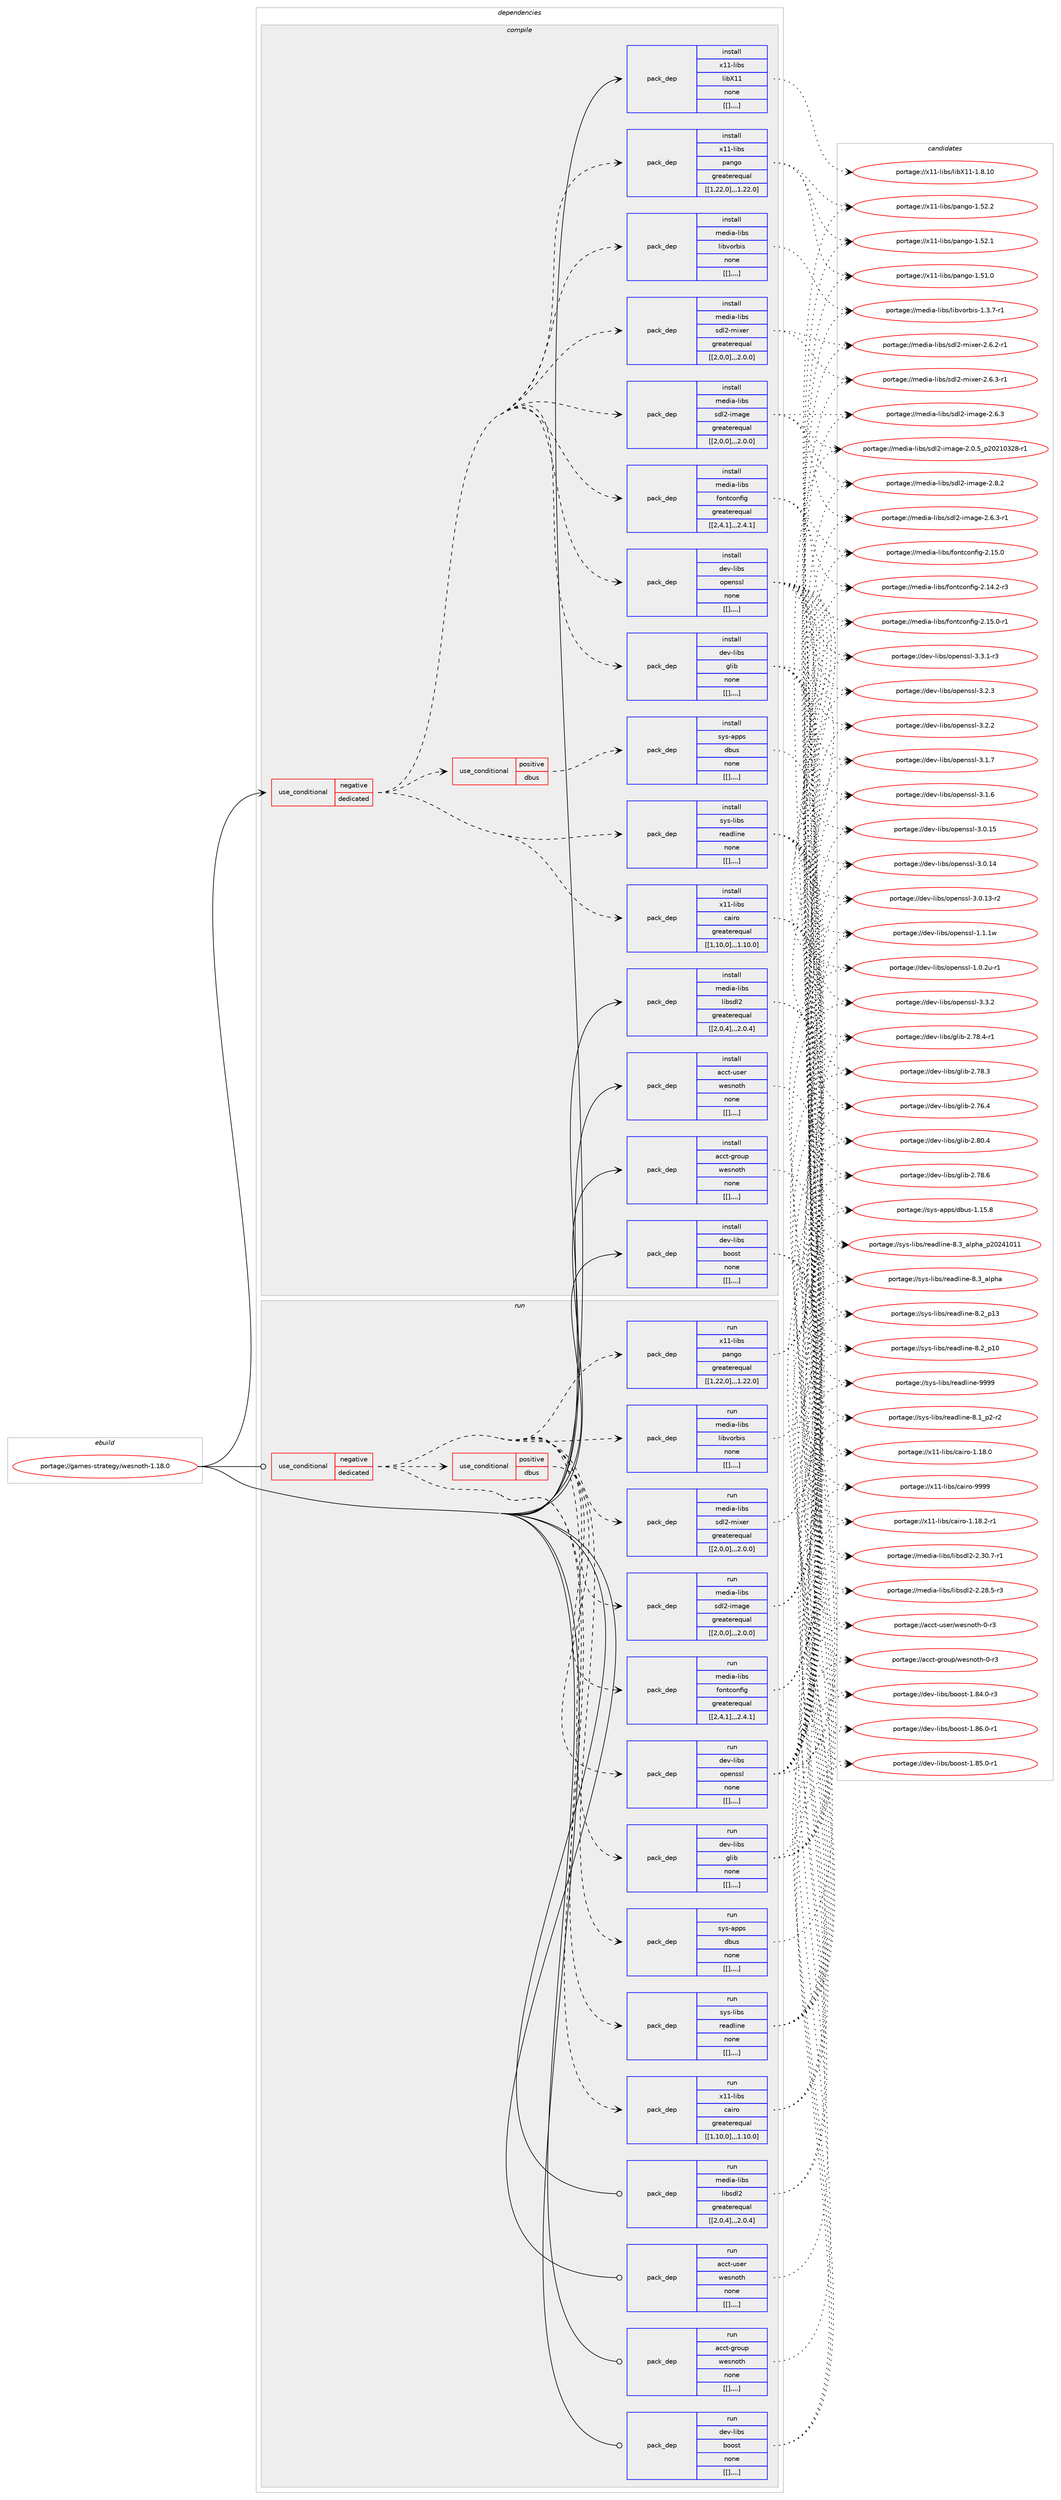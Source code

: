 digraph prolog {

# *************
# Graph options
# *************

newrank=true;
concentrate=true;
compound=true;
graph [rankdir=LR,fontname=Helvetica,fontsize=10,ranksep=1.5];#, ranksep=2.5, nodesep=0.2];
edge  [arrowhead=vee];
node  [fontname=Helvetica,fontsize=10];

# **********
# The ebuild
# **********

subgraph cluster_leftcol {
color=gray;
label=<<i>ebuild</i>>;
id [label="portage://games-strategy/wesnoth-1.18.0", color=red, width=4, href="../games-strategy/wesnoth-1.18.0.svg"];
}

# ****************
# The dependencies
# ****************

subgraph cluster_midcol {
color=gray;
label=<<i>dependencies</i>>;
subgraph cluster_compile {
fillcolor="#eeeeee";
style=filled;
label=<<i>compile</i>>;
subgraph cond69569 {
dependency246809 [label=<<TABLE BORDER="0" CELLBORDER="1" CELLSPACING="0" CELLPADDING="4"><TR><TD ROWSPAN="3" CELLPADDING="10">use_conditional</TD></TR><TR><TD>negative</TD></TR><TR><TD>dedicated</TD></TR></TABLE>>, shape=none, color=red];
subgraph pack175633 {
dependency246813 [label=<<TABLE BORDER="0" CELLBORDER="1" CELLSPACING="0" CELLPADDING="4" WIDTH="220"><TR><TD ROWSPAN="6" CELLPADDING="30">pack_dep</TD></TR><TR><TD WIDTH="110">install</TD></TR><TR><TD>dev-libs</TD></TR><TR><TD>glib</TD></TR><TR><TD>none</TD></TR><TR><TD>[[],,,,]</TD></TR></TABLE>>, shape=none, color=blue];
}
dependency246809:e -> dependency246813:w [weight=20,style="dashed",arrowhead="vee"];
subgraph pack175637 {
dependency246818 [label=<<TABLE BORDER="0" CELLBORDER="1" CELLSPACING="0" CELLPADDING="4" WIDTH="220"><TR><TD ROWSPAN="6" CELLPADDING="30">pack_dep</TD></TR><TR><TD WIDTH="110">install</TD></TR><TR><TD>dev-libs</TD></TR><TR><TD>openssl</TD></TR><TR><TD>none</TD></TR><TR><TD>[[],,,,]</TD></TR></TABLE>>, shape=none, color=blue];
}
dependency246809:e -> dependency246818:w [weight=20,style="dashed",arrowhead="vee"];
subgraph pack175640 {
dependency246823 [label=<<TABLE BORDER="0" CELLBORDER="1" CELLSPACING="0" CELLPADDING="4" WIDTH="220"><TR><TD ROWSPAN="6" CELLPADDING="30">pack_dep</TD></TR><TR><TD WIDTH="110">install</TD></TR><TR><TD>media-libs</TD></TR><TR><TD>fontconfig</TD></TR><TR><TD>greaterequal</TD></TR><TR><TD>[[2,4,1],,,2.4.1]</TD></TR></TABLE>>, shape=none, color=blue];
}
dependency246809:e -> dependency246823:w [weight=20,style="dashed",arrowhead="vee"];
subgraph pack175645 {
dependency246827 [label=<<TABLE BORDER="0" CELLBORDER="1" CELLSPACING="0" CELLPADDING="4" WIDTH="220"><TR><TD ROWSPAN="6" CELLPADDING="30">pack_dep</TD></TR><TR><TD WIDTH="110">install</TD></TR><TR><TD>media-libs</TD></TR><TR><TD>sdl2-image</TD></TR><TR><TD>greaterequal</TD></TR><TR><TD>[[2,0,0],,,2.0.0]</TD></TR></TABLE>>, shape=none, color=blue];
}
dependency246809:e -> dependency246827:w [weight=20,style="dashed",arrowhead="vee"];
subgraph pack175648 {
dependency246892 [label=<<TABLE BORDER="0" CELLBORDER="1" CELLSPACING="0" CELLPADDING="4" WIDTH="220"><TR><TD ROWSPAN="6" CELLPADDING="30">pack_dep</TD></TR><TR><TD WIDTH="110">install</TD></TR><TR><TD>media-libs</TD></TR><TR><TD>sdl2-mixer</TD></TR><TR><TD>greaterequal</TD></TR><TR><TD>[[2,0,0],,,2.0.0]</TD></TR></TABLE>>, shape=none, color=blue];
}
dependency246809:e -> dependency246892:w [weight=20,style="dashed",arrowhead="vee"];
subgraph pack175714 {
dependency246910 [label=<<TABLE BORDER="0" CELLBORDER="1" CELLSPACING="0" CELLPADDING="4" WIDTH="220"><TR><TD ROWSPAN="6" CELLPADDING="30">pack_dep</TD></TR><TR><TD WIDTH="110">install</TD></TR><TR><TD>media-libs</TD></TR><TR><TD>libvorbis</TD></TR><TR><TD>none</TD></TR><TR><TD>[[],,,,]</TD></TR></TABLE>>, shape=none, color=blue];
}
dependency246809:e -> dependency246910:w [weight=20,style="dashed",arrowhead="vee"];
subgraph pack175753 {
dependency246951 [label=<<TABLE BORDER="0" CELLBORDER="1" CELLSPACING="0" CELLPADDING="4" WIDTH="220"><TR><TD ROWSPAN="6" CELLPADDING="30">pack_dep</TD></TR><TR><TD WIDTH="110">install</TD></TR><TR><TD>x11-libs</TD></TR><TR><TD>pango</TD></TR><TR><TD>greaterequal</TD></TR><TR><TD>[[1,22,0],,,1.22.0]</TD></TR></TABLE>>, shape=none, color=blue];
}
dependency246809:e -> dependency246951:w [weight=20,style="dashed",arrowhead="vee"];
subgraph pack175770 {
dependency246988 [label=<<TABLE BORDER="0" CELLBORDER="1" CELLSPACING="0" CELLPADDING="4" WIDTH="220"><TR><TD ROWSPAN="6" CELLPADDING="30">pack_dep</TD></TR><TR><TD WIDTH="110">install</TD></TR><TR><TD>x11-libs</TD></TR><TR><TD>cairo</TD></TR><TR><TD>greaterequal</TD></TR><TR><TD>[[1,10,0],,,1.10.0]</TD></TR></TABLE>>, shape=none, color=blue];
}
dependency246809:e -> dependency246988:w [weight=20,style="dashed",arrowhead="vee"];
subgraph pack175804 {
dependency247014 [label=<<TABLE BORDER="0" CELLBORDER="1" CELLSPACING="0" CELLPADDING="4" WIDTH="220"><TR><TD ROWSPAN="6" CELLPADDING="30">pack_dep</TD></TR><TR><TD WIDTH="110">install</TD></TR><TR><TD>sys-libs</TD></TR><TR><TD>readline</TD></TR><TR><TD>none</TD></TR><TR><TD>[[],,,,]</TD></TR></TABLE>>, shape=none, color=blue];
}
dependency246809:e -> dependency247014:w [weight=20,style="dashed",arrowhead="vee"];
subgraph cond69624 {
dependency247117 [label=<<TABLE BORDER="0" CELLBORDER="1" CELLSPACING="0" CELLPADDING="4"><TR><TD ROWSPAN="3" CELLPADDING="10">use_conditional</TD></TR><TR><TD>positive</TD></TR><TR><TD>dbus</TD></TR></TABLE>>, shape=none, color=red];
subgraph pack175894 {
dependency247144 [label=<<TABLE BORDER="0" CELLBORDER="1" CELLSPACING="0" CELLPADDING="4" WIDTH="220"><TR><TD ROWSPAN="6" CELLPADDING="30">pack_dep</TD></TR><TR><TD WIDTH="110">install</TD></TR><TR><TD>sys-apps</TD></TR><TR><TD>dbus</TD></TR><TR><TD>none</TD></TR><TR><TD>[[],,,,]</TD></TR></TABLE>>, shape=none, color=blue];
}
dependency247117:e -> dependency247144:w [weight=20,style="dashed",arrowhead="vee"];
}
dependency246809:e -> dependency247117:w [weight=20,style="dashed",arrowhead="vee"];
}
id:e -> dependency246809:w [weight=20,style="solid",arrowhead="vee"];
subgraph pack175953 {
dependency247211 [label=<<TABLE BORDER="0" CELLBORDER="1" CELLSPACING="0" CELLPADDING="4" WIDTH="220"><TR><TD ROWSPAN="6" CELLPADDING="30">pack_dep</TD></TR><TR><TD WIDTH="110">install</TD></TR><TR><TD>acct-group</TD></TR><TR><TD>wesnoth</TD></TR><TR><TD>none</TD></TR><TR><TD>[[],,,,]</TD></TR></TABLE>>, shape=none, color=blue];
}
id:e -> dependency247211:w [weight=20,style="solid",arrowhead="vee"];
subgraph pack175975 {
dependency247337 [label=<<TABLE BORDER="0" CELLBORDER="1" CELLSPACING="0" CELLPADDING="4" WIDTH="220"><TR><TD ROWSPAN="6" CELLPADDING="30">pack_dep</TD></TR><TR><TD WIDTH="110">install</TD></TR><TR><TD>acct-user</TD></TR><TR><TD>wesnoth</TD></TR><TR><TD>none</TD></TR><TR><TD>[[],,,,]</TD></TR></TABLE>>, shape=none, color=blue];
}
id:e -> dependency247337:w [weight=20,style="solid",arrowhead="vee"];
subgraph pack176115 {
dependency247400 [label=<<TABLE BORDER="0" CELLBORDER="1" CELLSPACING="0" CELLPADDING="4" WIDTH="220"><TR><TD ROWSPAN="6" CELLPADDING="30">pack_dep</TD></TR><TR><TD WIDTH="110">install</TD></TR><TR><TD>dev-libs</TD></TR><TR><TD>boost</TD></TR><TR><TD>none</TD></TR><TR><TD>[[],,,,]</TD></TR></TABLE>>, shape=none, color=blue];
}
id:e -> dependency247400:w [weight=20,style="solid",arrowhead="vee"];
subgraph pack176141 {
dependency247409 [label=<<TABLE BORDER="0" CELLBORDER="1" CELLSPACING="0" CELLPADDING="4" WIDTH="220"><TR><TD ROWSPAN="6" CELLPADDING="30">pack_dep</TD></TR><TR><TD WIDTH="110">install</TD></TR><TR><TD>media-libs</TD></TR><TR><TD>libsdl2</TD></TR><TR><TD>greaterequal</TD></TR><TR><TD>[[2,0,4],,,2.0.4]</TD></TR></TABLE>>, shape=none, color=blue];
}
id:e -> dependency247409:w [weight=20,style="solid",arrowhead="vee"];
subgraph pack176166 {
dependency247459 [label=<<TABLE BORDER="0" CELLBORDER="1" CELLSPACING="0" CELLPADDING="4" WIDTH="220"><TR><TD ROWSPAN="6" CELLPADDING="30">pack_dep</TD></TR><TR><TD WIDTH="110">install</TD></TR><TR><TD>x11-libs</TD></TR><TR><TD>libX11</TD></TR><TR><TD>none</TD></TR><TR><TD>[[],,,,]</TD></TR></TABLE>>, shape=none, color=blue];
}
id:e -> dependency247459:w [weight=20,style="solid",arrowhead="vee"];
}
subgraph cluster_compileandrun {
fillcolor="#eeeeee";
style=filled;
label=<<i>compile and run</i>>;
}
subgraph cluster_run {
fillcolor="#eeeeee";
style=filled;
label=<<i>run</i>>;
subgraph cond69672 {
dependency247486 [label=<<TABLE BORDER="0" CELLBORDER="1" CELLSPACING="0" CELLPADDING="4"><TR><TD ROWSPAN="3" CELLPADDING="10">use_conditional</TD></TR><TR><TD>negative</TD></TR><TR><TD>dedicated</TD></TR></TABLE>>, shape=none, color=red];
subgraph pack176213 {
dependency247506 [label=<<TABLE BORDER="0" CELLBORDER="1" CELLSPACING="0" CELLPADDING="4" WIDTH="220"><TR><TD ROWSPAN="6" CELLPADDING="30">pack_dep</TD></TR><TR><TD WIDTH="110">run</TD></TR><TR><TD>dev-libs</TD></TR><TR><TD>glib</TD></TR><TR><TD>none</TD></TR><TR><TD>[[],,,,]</TD></TR></TABLE>>, shape=none, color=blue];
}
dependency247486:e -> dependency247506:w [weight=20,style="dashed",arrowhead="vee"];
subgraph pack176244 {
dependency247529 [label=<<TABLE BORDER="0" CELLBORDER="1" CELLSPACING="0" CELLPADDING="4" WIDTH="220"><TR><TD ROWSPAN="6" CELLPADDING="30">pack_dep</TD></TR><TR><TD WIDTH="110">run</TD></TR><TR><TD>dev-libs</TD></TR><TR><TD>openssl</TD></TR><TR><TD>none</TD></TR><TR><TD>[[],,,,]</TD></TR></TABLE>>, shape=none, color=blue];
}
dependency247486:e -> dependency247529:w [weight=20,style="dashed",arrowhead="vee"];
subgraph pack176245 {
dependency247593 [label=<<TABLE BORDER="0" CELLBORDER="1" CELLSPACING="0" CELLPADDING="4" WIDTH="220"><TR><TD ROWSPAN="6" CELLPADDING="30">pack_dep</TD></TR><TR><TD WIDTH="110">run</TD></TR><TR><TD>media-libs</TD></TR><TR><TD>fontconfig</TD></TR><TR><TD>greaterequal</TD></TR><TR><TD>[[2,4,1],,,2.4.1]</TD></TR></TABLE>>, shape=none, color=blue];
}
dependency247486:e -> dependency247593:w [weight=20,style="dashed",arrowhead="vee"];
subgraph pack176298 {
dependency247725 [label=<<TABLE BORDER="0" CELLBORDER="1" CELLSPACING="0" CELLPADDING="4" WIDTH="220"><TR><TD ROWSPAN="6" CELLPADDING="30">pack_dep</TD></TR><TR><TD WIDTH="110">run</TD></TR><TR><TD>media-libs</TD></TR><TR><TD>sdl2-image</TD></TR><TR><TD>greaterequal</TD></TR><TR><TD>[[2,0,0],,,2.0.0]</TD></TR></TABLE>>, shape=none, color=blue];
}
dependency247486:e -> dependency247725:w [weight=20,style="dashed",arrowhead="vee"];
subgraph pack176416 {
dependency247810 [label=<<TABLE BORDER="0" CELLBORDER="1" CELLSPACING="0" CELLPADDING="4" WIDTH="220"><TR><TD ROWSPAN="6" CELLPADDING="30">pack_dep</TD></TR><TR><TD WIDTH="110">run</TD></TR><TR><TD>media-libs</TD></TR><TR><TD>sdl2-mixer</TD></TR><TR><TD>greaterequal</TD></TR><TR><TD>[[2,0,0],,,2.0.0]</TD></TR></TABLE>>, shape=none, color=blue];
}
dependency247486:e -> dependency247810:w [weight=20,style="dashed",arrowhead="vee"];
subgraph pack176501 {
dependency247878 [label=<<TABLE BORDER="0" CELLBORDER="1" CELLSPACING="0" CELLPADDING="4" WIDTH="220"><TR><TD ROWSPAN="6" CELLPADDING="30">pack_dep</TD></TR><TR><TD WIDTH="110">run</TD></TR><TR><TD>media-libs</TD></TR><TR><TD>libvorbis</TD></TR><TR><TD>none</TD></TR><TR><TD>[[],,,,]</TD></TR></TABLE>>, shape=none, color=blue];
}
dependency247486:e -> dependency247878:w [weight=20,style="dashed",arrowhead="vee"];
subgraph pack176522 {
dependency247887 [label=<<TABLE BORDER="0" CELLBORDER="1" CELLSPACING="0" CELLPADDING="4" WIDTH="220"><TR><TD ROWSPAN="6" CELLPADDING="30">pack_dep</TD></TR><TR><TD WIDTH="110">run</TD></TR><TR><TD>x11-libs</TD></TR><TR><TD>pango</TD></TR><TR><TD>greaterequal</TD></TR><TR><TD>[[1,22,0],,,1.22.0]</TD></TR></TABLE>>, shape=none, color=blue];
}
dependency247486:e -> dependency247887:w [weight=20,style="dashed",arrowhead="vee"];
subgraph pack176542 {
dependency247912 [label=<<TABLE BORDER="0" CELLBORDER="1" CELLSPACING="0" CELLPADDING="4" WIDTH="220"><TR><TD ROWSPAN="6" CELLPADDING="30">pack_dep</TD></TR><TR><TD WIDTH="110">run</TD></TR><TR><TD>x11-libs</TD></TR><TR><TD>cairo</TD></TR><TR><TD>greaterequal</TD></TR><TR><TD>[[1,10,0],,,1.10.0]</TD></TR></TABLE>>, shape=none, color=blue];
}
dependency247486:e -> dependency247912:w [weight=20,style="dashed",arrowhead="vee"];
subgraph pack176550 {
dependency247916 [label=<<TABLE BORDER="0" CELLBORDER="1" CELLSPACING="0" CELLPADDING="4" WIDTH="220"><TR><TD ROWSPAN="6" CELLPADDING="30">pack_dep</TD></TR><TR><TD WIDTH="110">run</TD></TR><TR><TD>sys-libs</TD></TR><TR><TD>readline</TD></TR><TR><TD>none</TD></TR><TR><TD>[[],,,,]</TD></TR></TABLE>>, shape=none, color=blue];
}
dependency247486:e -> dependency247916:w [weight=20,style="dashed",arrowhead="vee"];
subgraph cond69753 {
dependency247927 [label=<<TABLE BORDER="0" CELLBORDER="1" CELLSPACING="0" CELLPADDING="4"><TR><TD ROWSPAN="3" CELLPADDING="10">use_conditional</TD></TR><TR><TD>positive</TD></TR><TR><TD>dbus</TD></TR></TABLE>>, shape=none, color=red];
subgraph pack176580 {
dependency247951 [label=<<TABLE BORDER="0" CELLBORDER="1" CELLSPACING="0" CELLPADDING="4" WIDTH="220"><TR><TD ROWSPAN="6" CELLPADDING="30">pack_dep</TD></TR><TR><TD WIDTH="110">run</TD></TR><TR><TD>sys-apps</TD></TR><TR><TD>dbus</TD></TR><TR><TD>none</TD></TR><TR><TD>[[],,,,]</TD></TR></TABLE>>, shape=none, color=blue];
}
dependency247927:e -> dependency247951:w [weight=20,style="dashed",arrowhead="vee"];
}
dependency247486:e -> dependency247927:w [weight=20,style="dashed",arrowhead="vee"];
}
id:e -> dependency247486:w [weight=20,style="solid",arrowhead="odot"];
subgraph pack176585 {
dependency247989 [label=<<TABLE BORDER="0" CELLBORDER="1" CELLSPACING="0" CELLPADDING="4" WIDTH="220"><TR><TD ROWSPAN="6" CELLPADDING="30">pack_dep</TD></TR><TR><TD WIDTH="110">run</TD></TR><TR><TD>acct-group</TD></TR><TR><TD>wesnoth</TD></TR><TR><TD>none</TD></TR><TR><TD>[[],,,,]</TD></TR></TABLE>>, shape=none, color=blue];
}
id:e -> dependency247989:w [weight=20,style="solid",arrowhead="odot"];
subgraph pack176613 {
dependency248018 [label=<<TABLE BORDER="0" CELLBORDER="1" CELLSPACING="0" CELLPADDING="4" WIDTH="220"><TR><TD ROWSPAN="6" CELLPADDING="30">pack_dep</TD></TR><TR><TD WIDTH="110">run</TD></TR><TR><TD>acct-user</TD></TR><TR><TD>wesnoth</TD></TR><TR><TD>none</TD></TR><TR><TD>[[],,,,]</TD></TR></TABLE>>, shape=none, color=blue];
}
id:e -> dependency248018:w [weight=20,style="solid",arrowhead="odot"];
subgraph pack176639 {
dependency248022 [label=<<TABLE BORDER="0" CELLBORDER="1" CELLSPACING="0" CELLPADDING="4" WIDTH="220"><TR><TD ROWSPAN="6" CELLPADDING="30">pack_dep</TD></TR><TR><TD WIDTH="110">run</TD></TR><TR><TD>dev-libs</TD></TR><TR><TD>boost</TD></TR><TR><TD>none</TD></TR><TR><TD>[[],,,,]</TD></TR></TABLE>>, shape=none, color=blue];
}
id:e -> dependency248022:w [weight=20,style="solid",arrowhead="odot"];
subgraph pack176642 {
dependency248041 [label=<<TABLE BORDER="0" CELLBORDER="1" CELLSPACING="0" CELLPADDING="4" WIDTH="220"><TR><TD ROWSPAN="6" CELLPADDING="30">pack_dep</TD></TR><TR><TD WIDTH="110">run</TD></TR><TR><TD>media-libs</TD></TR><TR><TD>libsdl2</TD></TR><TR><TD>greaterequal</TD></TR><TR><TD>[[2,0,4],,,2.0.4]</TD></TR></TABLE>>, shape=none, color=blue];
}
id:e -> dependency248041:w [weight=20,style="solid",arrowhead="odot"];
}
}

# **************
# The candidates
# **************

subgraph cluster_choices {
rank=same;
color=gray;
label=<<i>candidates</i>>;

subgraph choice175849 {
color=black;
nodesep=1;
choice1001011184510810598115471031081059845504656484652 [label="portage://dev-libs/glib-2.80.4", color=red, width=4,href="../dev-libs/glib-2.80.4.svg"];
choice1001011184510810598115471031081059845504655564654 [label="portage://dev-libs/glib-2.78.6", color=red, width=4,href="../dev-libs/glib-2.78.6.svg"];
choice10010111845108105981154710310810598455046555646524511449 [label="portage://dev-libs/glib-2.78.4-r1", color=red, width=4,href="../dev-libs/glib-2.78.4-r1.svg"];
choice1001011184510810598115471031081059845504655564651 [label="portage://dev-libs/glib-2.78.3", color=red, width=4,href="../dev-libs/glib-2.78.3.svg"];
choice1001011184510810598115471031081059845504655544652 [label="portage://dev-libs/glib-2.76.4", color=red, width=4,href="../dev-libs/glib-2.76.4.svg"];
dependency246813:e -> choice1001011184510810598115471031081059845504656484652:w [style=dotted,weight="100"];
dependency246813:e -> choice1001011184510810598115471031081059845504655564654:w [style=dotted,weight="100"];
dependency246813:e -> choice10010111845108105981154710310810598455046555646524511449:w [style=dotted,weight="100"];
dependency246813:e -> choice1001011184510810598115471031081059845504655564651:w [style=dotted,weight="100"];
dependency246813:e -> choice1001011184510810598115471031081059845504655544652:w [style=dotted,weight="100"];
}
subgraph choice175862 {
color=black;
nodesep=1;
choice100101118451081059811547111112101110115115108455146514650 [label="portage://dev-libs/openssl-3.3.2", color=red, width=4,href="../dev-libs/openssl-3.3.2.svg"];
choice1001011184510810598115471111121011101151151084551465146494511451 [label="portage://dev-libs/openssl-3.3.1-r3", color=red, width=4,href="../dev-libs/openssl-3.3.1-r3.svg"];
choice100101118451081059811547111112101110115115108455146504651 [label="portage://dev-libs/openssl-3.2.3", color=red, width=4,href="../dev-libs/openssl-3.2.3.svg"];
choice100101118451081059811547111112101110115115108455146504650 [label="portage://dev-libs/openssl-3.2.2", color=red, width=4,href="../dev-libs/openssl-3.2.2.svg"];
choice100101118451081059811547111112101110115115108455146494655 [label="portage://dev-libs/openssl-3.1.7", color=red, width=4,href="../dev-libs/openssl-3.1.7.svg"];
choice100101118451081059811547111112101110115115108455146494654 [label="portage://dev-libs/openssl-3.1.6", color=red, width=4,href="../dev-libs/openssl-3.1.6.svg"];
choice10010111845108105981154711111210111011511510845514648464953 [label="portage://dev-libs/openssl-3.0.15", color=red, width=4,href="../dev-libs/openssl-3.0.15.svg"];
choice10010111845108105981154711111210111011511510845514648464952 [label="portage://dev-libs/openssl-3.0.14", color=red, width=4,href="../dev-libs/openssl-3.0.14.svg"];
choice100101118451081059811547111112101110115115108455146484649514511450 [label="portage://dev-libs/openssl-3.0.13-r2", color=red, width=4,href="../dev-libs/openssl-3.0.13-r2.svg"];
choice100101118451081059811547111112101110115115108454946494649119 [label="portage://dev-libs/openssl-1.1.1w", color=red, width=4,href="../dev-libs/openssl-1.1.1w.svg"];
choice1001011184510810598115471111121011101151151084549464846501174511449 [label="portage://dev-libs/openssl-1.0.2u-r1", color=red, width=4,href="../dev-libs/openssl-1.0.2u-r1.svg"];
dependency246818:e -> choice100101118451081059811547111112101110115115108455146514650:w [style=dotted,weight="100"];
dependency246818:e -> choice1001011184510810598115471111121011101151151084551465146494511451:w [style=dotted,weight="100"];
dependency246818:e -> choice100101118451081059811547111112101110115115108455146504651:w [style=dotted,weight="100"];
dependency246818:e -> choice100101118451081059811547111112101110115115108455146504650:w [style=dotted,weight="100"];
dependency246818:e -> choice100101118451081059811547111112101110115115108455146494655:w [style=dotted,weight="100"];
dependency246818:e -> choice100101118451081059811547111112101110115115108455146494654:w [style=dotted,weight="100"];
dependency246818:e -> choice10010111845108105981154711111210111011511510845514648464953:w [style=dotted,weight="100"];
dependency246818:e -> choice10010111845108105981154711111210111011511510845514648464952:w [style=dotted,weight="100"];
dependency246818:e -> choice100101118451081059811547111112101110115115108455146484649514511450:w [style=dotted,weight="100"];
dependency246818:e -> choice100101118451081059811547111112101110115115108454946494649119:w [style=dotted,weight="100"];
dependency246818:e -> choice1001011184510810598115471111121011101151151084549464846501174511449:w [style=dotted,weight="100"];
}
subgraph choice175882 {
color=black;
nodesep=1;
choice1091011001059745108105981154710211111011699111110102105103455046495346484511449 [label="portage://media-libs/fontconfig-2.15.0-r1", color=red, width=4,href="../media-libs/fontconfig-2.15.0-r1.svg"];
choice109101100105974510810598115471021111101169911111010210510345504649534648 [label="portage://media-libs/fontconfig-2.15.0", color=red, width=4,href="../media-libs/fontconfig-2.15.0.svg"];
choice1091011001059745108105981154710211111011699111110102105103455046495246504511451 [label="portage://media-libs/fontconfig-2.14.2-r3", color=red, width=4,href="../media-libs/fontconfig-2.14.2-r3.svg"];
dependency246823:e -> choice1091011001059745108105981154710211111011699111110102105103455046495346484511449:w [style=dotted,weight="100"];
dependency246823:e -> choice109101100105974510810598115471021111101169911111010210510345504649534648:w [style=dotted,weight="100"];
dependency246823:e -> choice1091011001059745108105981154710211111011699111110102105103455046495246504511451:w [style=dotted,weight="100"];
}
subgraph choice175886 {
color=black;
nodesep=1;
choice10910110010597451081059811547115100108504510510997103101455046564650 [label="portage://media-libs/sdl2-image-2.8.2", color=red, width=4,href="../media-libs/sdl2-image-2.8.2.svg"];
choice109101100105974510810598115471151001085045105109971031014550465446514511449 [label="portage://media-libs/sdl2-image-2.6.3-r1", color=red, width=4,href="../media-libs/sdl2-image-2.6.3-r1.svg"];
choice10910110010597451081059811547115100108504510510997103101455046544651 [label="portage://media-libs/sdl2-image-2.6.3", color=red, width=4,href="../media-libs/sdl2-image-2.6.3.svg"];
choice109101100105974510810598115471151001085045105109971031014550464846539511250485049485150564511449 [label="portage://media-libs/sdl2-image-2.0.5_p20210328-r1", color=red, width=4,href="../media-libs/sdl2-image-2.0.5_p20210328-r1.svg"];
dependency246827:e -> choice10910110010597451081059811547115100108504510510997103101455046564650:w [style=dotted,weight="100"];
dependency246827:e -> choice109101100105974510810598115471151001085045105109971031014550465446514511449:w [style=dotted,weight="100"];
dependency246827:e -> choice10910110010597451081059811547115100108504510510997103101455046544651:w [style=dotted,weight="100"];
dependency246827:e -> choice109101100105974510810598115471151001085045105109971031014550464846539511250485049485150564511449:w [style=dotted,weight="100"];
}
subgraph choice175907 {
color=black;
nodesep=1;
choice1091011001059745108105981154711510010850451091051201011144550465446514511449 [label="portage://media-libs/sdl2-mixer-2.6.3-r1", color=red, width=4,href="../media-libs/sdl2-mixer-2.6.3-r1.svg"];
choice1091011001059745108105981154711510010850451091051201011144550465446504511449 [label="portage://media-libs/sdl2-mixer-2.6.2-r1", color=red, width=4,href="../media-libs/sdl2-mixer-2.6.2-r1.svg"];
dependency246892:e -> choice1091011001059745108105981154711510010850451091051201011144550465446514511449:w [style=dotted,weight="100"];
dependency246892:e -> choice1091011001059745108105981154711510010850451091051201011144550465446504511449:w [style=dotted,weight="100"];
}
subgraph choice175937 {
color=black;
nodesep=1;
choice1091011001059745108105981154710810598118111114981051154549465146554511449 [label="portage://media-libs/libvorbis-1.3.7-r1", color=red, width=4,href="../media-libs/libvorbis-1.3.7-r1.svg"];
dependency246910:e -> choice1091011001059745108105981154710810598118111114981051154549465146554511449:w [style=dotted,weight="100"];
}
subgraph choice175943 {
color=black;
nodesep=1;
choice12049494510810598115471129711010311145494653504650 [label="portage://x11-libs/pango-1.52.2", color=red, width=4,href="../x11-libs/pango-1.52.2.svg"];
choice12049494510810598115471129711010311145494653504649 [label="portage://x11-libs/pango-1.52.1", color=red, width=4,href="../x11-libs/pango-1.52.1.svg"];
choice12049494510810598115471129711010311145494653494648 [label="portage://x11-libs/pango-1.51.0", color=red, width=4,href="../x11-libs/pango-1.51.0.svg"];
dependency246951:e -> choice12049494510810598115471129711010311145494653504650:w [style=dotted,weight="100"];
dependency246951:e -> choice12049494510810598115471129711010311145494653504649:w [style=dotted,weight="100"];
dependency246951:e -> choice12049494510810598115471129711010311145494653494648:w [style=dotted,weight="100"];
}
subgraph choice176018 {
color=black;
nodesep=1;
choice120494945108105981154799971051141114557575757 [label="portage://x11-libs/cairo-9999", color=red, width=4,href="../x11-libs/cairo-9999.svg"];
choice12049494510810598115479997105114111454946495646504511449 [label="portage://x11-libs/cairo-1.18.2-r1", color=red, width=4,href="../x11-libs/cairo-1.18.2-r1.svg"];
choice1204949451081059811547999710511411145494649564648 [label="portage://x11-libs/cairo-1.18.0", color=red, width=4,href="../x11-libs/cairo-1.18.0.svg"];
dependency246988:e -> choice120494945108105981154799971051141114557575757:w [style=dotted,weight="100"];
dependency246988:e -> choice12049494510810598115479997105114111454946495646504511449:w [style=dotted,weight="100"];
dependency246988:e -> choice1204949451081059811547999710511411145494649564648:w [style=dotted,weight="100"];
}
subgraph choice176023 {
color=black;
nodesep=1;
choice115121115451081059811547114101971001081051101014557575757 [label="portage://sys-libs/readline-9999", color=red, width=4,href="../sys-libs/readline-9999.svg"];
choice1151211154510810598115471141019710010810511010145564651959710811210497951125048505249484949 [label="portage://sys-libs/readline-8.3_alpha_p20241011", color=red, width=4,href="../sys-libs/readline-8.3_alpha_p20241011.svg"];
choice1151211154510810598115471141019710010810511010145564651959710811210497 [label="portage://sys-libs/readline-8.3_alpha", color=red, width=4,href="../sys-libs/readline-8.3_alpha.svg"];
choice1151211154510810598115471141019710010810511010145564650951124951 [label="portage://sys-libs/readline-8.2_p13", color=red, width=4,href="../sys-libs/readline-8.2_p13.svg"];
choice1151211154510810598115471141019710010810511010145564650951124948 [label="portage://sys-libs/readline-8.2_p10", color=red, width=4,href="../sys-libs/readline-8.2_p10.svg"];
choice115121115451081059811547114101971001081051101014556464995112504511450 [label="portage://sys-libs/readline-8.1_p2-r2", color=red, width=4,href="../sys-libs/readline-8.1_p2-r2.svg"];
dependency247014:e -> choice115121115451081059811547114101971001081051101014557575757:w [style=dotted,weight="100"];
dependency247014:e -> choice1151211154510810598115471141019710010810511010145564651959710811210497951125048505249484949:w [style=dotted,weight="100"];
dependency247014:e -> choice1151211154510810598115471141019710010810511010145564651959710811210497:w [style=dotted,weight="100"];
dependency247014:e -> choice1151211154510810598115471141019710010810511010145564650951124951:w [style=dotted,weight="100"];
dependency247014:e -> choice1151211154510810598115471141019710010810511010145564650951124948:w [style=dotted,weight="100"];
dependency247014:e -> choice115121115451081059811547114101971001081051101014556464995112504511450:w [style=dotted,weight="100"];
}
subgraph choice176030 {
color=black;
nodesep=1;
choice1151211154597112112115471009811711545494649534656 [label="portage://sys-apps/dbus-1.15.8", color=red, width=4,href="../sys-apps/dbus-1.15.8.svg"];
dependency247144:e -> choice1151211154597112112115471009811711545494649534656:w [style=dotted,weight="100"];
}
subgraph choice176051 {
color=black;
nodesep=1;
choice979999116451031141111171124711910111511011111610445484511451 [label="portage://acct-group/wesnoth-0-r3", color=red, width=4,href="../acct-group/wesnoth-0-r3.svg"];
dependency247211:e -> choice979999116451031141111171124711910111511011111610445484511451:w [style=dotted,weight="100"];
}
subgraph choice176053 {
color=black;
nodesep=1;
choice979999116451171151011144711910111511011111610445484511451 [label="portage://acct-user/wesnoth-0-r3", color=red, width=4,href="../acct-user/wesnoth-0-r3.svg"];
dependency247337:e -> choice979999116451171151011144711910111511011111610445484511451:w [style=dotted,weight="100"];
}
subgraph choice176057 {
color=black;
nodesep=1;
choice10010111845108105981154798111111115116454946565446484511449 [label="portage://dev-libs/boost-1.86.0-r1", color=red, width=4,href="../dev-libs/boost-1.86.0-r1.svg"];
choice10010111845108105981154798111111115116454946565346484511449 [label="portage://dev-libs/boost-1.85.0-r1", color=red, width=4,href="../dev-libs/boost-1.85.0-r1.svg"];
choice10010111845108105981154798111111115116454946565246484511451 [label="portage://dev-libs/boost-1.84.0-r3", color=red, width=4,href="../dev-libs/boost-1.84.0-r3.svg"];
dependency247400:e -> choice10010111845108105981154798111111115116454946565446484511449:w [style=dotted,weight="100"];
dependency247400:e -> choice10010111845108105981154798111111115116454946565346484511449:w [style=dotted,weight="100"];
dependency247400:e -> choice10010111845108105981154798111111115116454946565246484511451:w [style=dotted,weight="100"];
}
subgraph choice176060 {
color=black;
nodesep=1;
choice109101100105974510810598115471081059811510010850455046514846554511449 [label="portage://media-libs/libsdl2-2.30.7-r1", color=red, width=4,href="../media-libs/libsdl2-2.30.7-r1.svg"];
choice109101100105974510810598115471081059811510010850455046505646534511451 [label="portage://media-libs/libsdl2-2.28.5-r3", color=red, width=4,href="../media-libs/libsdl2-2.28.5-r3.svg"];
dependency247409:e -> choice109101100105974510810598115471081059811510010850455046514846554511449:w [style=dotted,weight="100"];
dependency247409:e -> choice109101100105974510810598115471081059811510010850455046505646534511451:w [style=dotted,weight="100"];
}
subgraph choice176100 {
color=black;
nodesep=1;
choice12049494510810598115471081059888494945494656464948 [label="portage://x11-libs/libX11-1.8.10", color=red, width=4,href="../x11-libs/libX11-1.8.10.svg"];
dependency247459:e -> choice12049494510810598115471081059888494945494656464948:w [style=dotted,weight="100"];
}
subgraph choice176104 {
color=black;
nodesep=1;
choice1001011184510810598115471031081059845504656484652 [label="portage://dev-libs/glib-2.80.4", color=red, width=4,href="../dev-libs/glib-2.80.4.svg"];
choice1001011184510810598115471031081059845504655564654 [label="portage://dev-libs/glib-2.78.6", color=red, width=4,href="../dev-libs/glib-2.78.6.svg"];
choice10010111845108105981154710310810598455046555646524511449 [label="portage://dev-libs/glib-2.78.4-r1", color=red, width=4,href="../dev-libs/glib-2.78.4-r1.svg"];
choice1001011184510810598115471031081059845504655564651 [label="portage://dev-libs/glib-2.78.3", color=red, width=4,href="../dev-libs/glib-2.78.3.svg"];
choice1001011184510810598115471031081059845504655544652 [label="portage://dev-libs/glib-2.76.4", color=red, width=4,href="../dev-libs/glib-2.76.4.svg"];
dependency247506:e -> choice1001011184510810598115471031081059845504656484652:w [style=dotted,weight="100"];
dependency247506:e -> choice1001011184510810598115471031081059845504655564654:w [style=dotted,weight="100"];
dependency247506:e -> choice10010111845108105981154710310810598455046555646524511449:w [style=dotted,weight="100"];
dependency247506:e -> choice1001011184510810598115471031081059845504655564651:w [style=dotted,weight="100"];
dependency247506:e -> choice1001011184510810598115471031081059845504655544652:w [style=dotted,weight="100"];
}
subgraph choice176126 {
color=black;
nodesep=1;
choice100101118451081059811547111112101110115115108455146514650 [label="portage://dev-libs/openssl-3.3.2", color=red, width=4,href="../dev-libs/openssl-3.3.2.svg"];
choice1001011184510810598115471111121011101151151084551465146494511451 [label="portage://dev-libs/openssl-3.3.1-r3", color=red, width=4,href="../dev-libs/openssl-3.3.1-r3.svg"];
choice100101118451081059811547111112101110115115108455146504651 [label="portage://dev-libs/openssl-3.2.3", color=red, width=4,href="../dev-libs/openssl-3.2.3.svg"];
choice100101118451081059811547111112101110115115108455146504650 [label="portage://dev-libs/openssl-3.2.2", color=red, width=4,href="../dev-libs/openssl-3.2.2.svg"];
choice100101118451081059811547111112101110115115108455146494655 [label="portage://dev-libs/openssl-3.1.7", color=red, width=4,href="../dev-libs/openssl-3.1.7.svg"];
choice100101118451081059811547111112101110115115108455146494654 [label="portage://dev-libs/openssl-3.1.6", color=red, width=4,href="../dev-libs/openssl-3.1.6.svg"];
choice10010111845108105981154711111210111011511510845514648464953 [label="portage://dev-libs/openssl-3.0.15", color=red, width=4,href="../dev-libs/openssl-3.0.15.svg"];
choice10010111845108105981154711111210111011511510845514648464952 [label="portage://dev-libs/openssl-3.0.14", color=red, width=4,href="../dev-libs/openssl-3.0.14.svg"];
choice100101118451081059811547111112101110115115108455146484649514511450 [label="portage://dev-libs/openssl-3.0.13-r2", color=red, width=4,href="../dev-libs/openssl-3.0.13-r2.svg"];
choice100101118451081059811547111112101110115115108454946494649119 [label="portage://dev-libs/openssl-1.1.1w", color=red, width=4,href="../dev-libs/openssl-1.1.1w.svg"];
choice1001011184510810598115471111121011101151151084549464846501174511449 [label="portage://dev-libs/openssl-1.0.2u-r1", color=red, width=4,href="../dev-libs/openssl-1.0.2u-r1.svg"];
dependency247529:e -> choice100101118451081059811547111112101110115115108455146514650:w [style=dotted,weight="100"];
dependency247529:e -> choice1001011184510810598115471111121011101151151084551465146494511451:w [style=dotted,weight="100"];
dependency247529:e -> choice100101118451081059811547111112101110115115108455146504651:w [style=dotted,weight="100"];
dependency247529:e -> choice100101118451081059811547111112101110115115108455146504650:w [style=dotted,weight="100"];
dependency247529:e -> choice100101118451081059811547111112101110115115108455146494655:w [style=dotted,weight="100"];
dependency247529:e -> choice100101118451081059811547111112101110115115108455146494654:w [style=dotted,weight="100"];
dependency247529:e -> choice10010111845108105981154711111210111011511510845514648464953:w [style=dotted,weight="100"];
dependency247529:e -> choice10010111845108105981154711111210111011511510845514648464952:w [style=dotted,weight="100"];
dependency247529:e -> choice100101118451081059811547111112101110115115108455146484649514511450:w [style=dotted,weight="100"];
dependency247529:e -> choice100101118451081059811547111112101110115115108454946494649119:w [style=dotted,weight="100"];
dependency247529:e -> choice1001011184510810598115471111121011101151151084549464846501174511449:w [style=dotted,weight="100"];
}
subgraph choice176133 {
color=black;
nodesep=1;
choice1091011001059745108105981154710211111011699111110102105103455046495346484511449 [label="portage://media-libs/fontconfig-2.15.0-r1", color=red, width=4,href="../media-libs/fontconfig-2.15.0-r1.svg"];
choice109101100105974510810598115471021111101169911111010210510345504649534648 [label="portage://media-libs/fontconfig-2.15.0", color=red, width=4,href="../media-libs/fontconfig-2.15.0.svg"];
choice1091011001059745108105981154710211111011699111110102105103455046495246504511451 [label="portage://media-libs/fontconfig-2.14.2-r3", color=red, width=4,href="../media-libs/fontconfig-2.14.2-r3.svg"];
dependency247593:e -> choice1091011001059745108105981154710211111011699111110102105103455046495346484511449:w [style=dotted,weight="100"];
dependency247593:e -> choice109101100105974510810598115471021111101169911111010210510345504649534648:w [style=dotted,weight="100"];
dependency247593:e -> choice1091011001059745108105981154710211111011699111110102105103455046495246504511451:w [style=dotted,weight="100"];
}
subgraph choice176137 {
color=black;
nodesep=1;
choice10910110010597451081059811547115100108504510510997103101455046564650 [label="portage://media-libs/sdl2-image-2.8.2", color=red, width=4,href="../media-libs/sdl2-image-2.8.2.svg"];
choice109101100105974510810598115471151001085045105109971031014550465446514511449 [label="portage://media-libs/sdl2-image-2.6.3-r1", color=red, width=4,href="../media-libs/sdl2-image-2.6.3-r1.svg"];
choice10910110010597451081059811547115100108504510510997103101455046544651 [label="portage://media-libs/sdl2-image-2.6.3", color=red, width=4,href="../media-libs/sdl2-image-2.6.3.svg"];
choice109101100105974510810598115471151001085045105109971031014550464846539511250485049485150564511449 [label="portage://media-libs/sdl2-image-2.0.5_p20210328-r1", color=red, width=4,href="../media-libs/sdl2-image-2.0.5_p20210328-r1.svg"];
dependency247725:e -> choice10910110010597451081059811547115100108504510510997103101455046564650:w [style=dotted,weight="100"];
dependency247725:e -> choice109101100105974510810598115471151001085045105109971031014550465446514511449:w [style=dotted,weight="100"];
dependency247725:e -> choice10910110010597451081059811547115100108504510510997103101455046544651:w [style=dotted,weight="100"];
dependency247725:e -> choice109101100105974510810598115471151001085045105109971031014550464846539511250485049485150564511449:w [style=dotted,weight="100"];
}
subgraph choice176145 {
color=black;
nodesep=1;
choice1091011001059745108105981154711510010850451091051201011144550465446514511449 [label="portage://media-libs/sdl2-mixer-2.6.3-r1", color=red, width=4,href="../media-libs/sdl2-mixer-2.6.3-r1.svg"];
choice1091011001059745108105981154711510010850451091051201011144550465446504511449 [label="portage://media-libs/sdl2-mixer-2.6.2-r1", color=red, width=4,href="../media-libs/sdl2-mixer-2.6.2-r1.svg"];
dependency247810:e -> choice1091011001059745108105981154711510010850451091051201011144550465446514511449:w [style=dotted,weight="100"];
dependency247810:e -> choice1091011001059745108105981154711510010850451091051201011144550465446504511449:w [style=dotted,weight="100"];
}
subgraph choice176149 {
color=black;
nodesep=1;
choice1091011001059745108105981154710810598118111114981051154549465146554511449 [label="portage://media-libs/libvorbis-1.3.7-r1", color=red, width=4,href="../media-libs/libvorbis-1.3.7-r1.svg"];
dependency247878:e -> choice1091011001059745108105981154710810598118111114981051154549465146554511449:w [style=dotted,weight="100"];
}
subgraph choice176161 {
color=black;
nodesep=1;
choice12049494510810598115471129711010311145494653504650 [label="portage://x11-libs/pango-1.52.2", color=red, width=4,href="../x11-libs/pango-1.52.2.svg"];
choice12049494510810598115471129711010311145494653504649 [label="portage://x11-libs/pango-1.52.1", color=red, width=4,href="../x11-libs/pango-1.52.1.svg"];
choice12049494510810598115471129711010311145494653494648 [label="portage://x11-libs/pango-1.51.0", color=red, width=4,href="../x11-libs/pango-1.51.0.svg"];
dependency247887:e -> choice12049494510810598115471129711010311145494653504650:w [style=dotted,weight="100"];
dependency247887:e -> choice12049494510810598115471129711010311145494653504649:w [style=dotted,weight="100"];
dependency247887:e -> choice12049494510810598115471129711010311145494653494648:w [style=dotted,weight="100"];
}
subgraph choice176169 {
color=black;
nodesep=1;
choice120494945108105981154799971051141114557575757 [label="portage://x11-libs/cairo-9999", color=red, width=4,href="../x11-libs/cairo-9999.svg"];
choice12049494510810598115479997105114111454946495646504511449 [label="portage://x11-libs/cairo-1.18.2-r1", color=red, width=4,href="../x11-libs/cairo-1.18.2-r1.svg"];
choice1204949451081059811547999710511411145494649564648 [label="portage://x11-libs/cairo-1.18.0", color=red, width=4,href="../x11-libs/cairo-1.18.0.svg"];
dependency247912:e -> choice120494945108105981154799971051141114557575757:w [style=dotted,weight="100"];
dependency247912:e -> choice12049494510810598115479997105114111454946495646504511449:w [style=dotted,weight="100"];
dependency247912:e -> choice1204949451081059811547999710511411145494649564648:w [style=dotted,weight="100"];
}
subgraph choice176207 {
color=black;
nodesep=1;
choice115121115451081059811547114101971001081051101014557575757 [label="portage://sys-libs/readline-9999", color=red, width=4,href="../sys-libs/readline-9999.svg"];
choice1151211154510810598115471141019710010810511010145564651959710811210497951125048505249484949 [label="portage://sys-libs/readline-8.3_alpha_p20241011", color=red, width=4,href="../sys-libs/readline-8.3_alpha_p20241011.svg"];
choice1151211154510810598115471141019710010810511010145564651959710811210497 [label="portage://sys-libs/readline-8.3_alpha", color=red, width=4,href="../sys-libs/readline-8.3_alpha.svg"];
choice1151211154510810598115471141019710010810511010145564650951124951 [label="portage://sys-libs/readline-8.2_p13", color=red, width=4,href="../sys-libs/readline-8.2_p13.svg"];
choice1151211154510810598115471141019710010810511010145564650951124948 [label="portage://sys-libs/readline-8.2_p10", color=red, width=4,href="../sys-libs/readline-8.2_p10.svg"];
choice115121115451081059811547114101971001081051101014556464995112504511450 [label="portage://sys-libs/readline-8.1_p2-r2", color=red, width=4,href="../sys-libs/readline-8.1_p2-r2.svg"];
dependency247916:e -> choice115121115451081059811547114101971001081051101014557575757:w [style=dotted,weight="100"];
dependency247916:e -> choice1151211154510810598115471141019710010810511010145564651959710811210497951125048505249484949:w [style=dotted,weight="100"];
dependency247916:e -> choice1151211154510810598115471141019710010810511010145564651959710811210497:w [style=dotted,weight="100"];
dependency247916:e -> choice1151211154510810598115471141019710010810511010145564650951124951:w [style=dotted,weight="100"];
dependency247916:e -> choice1151211154510810598115471141019710010810511010145564650951124948:w [style=dotted,weight="100"];
dependency247916:e -> choice115121115451081059811547114101971001081051101014556464995112504511450:w [style=dotted,weight="100"];
}
subgraph choice176215 {
color=black;
nodesep=1;
choice1151211154597112112115471009811711545494649534656 [label="portage://sys-apps/dbus-1.15.8", color=red, width=4,href="../sys-apps/dbus-1.15.8.svg"];
dependency247951:e -> choice1151211154597112112115471009811711545494649534656:w [style=dotted,weight="100"];
}
subgraph choice176236 {
color=black;
nodesep=1;
choice979999116451031141111171124711910111511011111610445484511451 [label="portage://acct-group/wesnoth-0-r3", color=red, width=4,href="../acct-group/wesnoth-0-r3.svg"];
dependency247989:e -> choice979999116451031141111171124711910111511011111610445484511451:w [style=dotted,weight="100"];
}
subgraph choice176243 {
color=black;
nodesep=1;
choice979999116451171151011144711910111511011111610445484511451 [label="portage://acct-user/wesnoth-0-r3", color=red, width=4,href="../acct-user/wesnoth-0-r3.svg"];
dependency248018:e -> choice979999116451171151011144711910111511011111610445484511451:w [style=dotted,weight="100"];
}
subgraph choice176246 {
color=black;
nodesep=1;
choice10010111845108105981154798111111115116454946565446484511449 [label="portage://dev-libs/boost-1.86.0-r1", color=red, width=4,href="../dev-libs/boost-1.86.0-r1.svg"];
choice10010111845108105981154798111111115116454946565346484511449 [label="portage://dev-libs/boost-1.85.0-r1", color=red, width=4,href="../dev-libs/boost-1.85.0-r1.svg"];
choice10010111845108105981154798111111115116454946565246484511451 [label="portage://dev-libs/boost-1.84.0-r3", color=red, width=4,href="../dev-libs/boost-1.84.0-r3.svg"];
dependency248022:e -> choice10010111845108105981154798111111115116454946565446484511449:w [style=dotted,weight="100"];
dependency248022:e -> choice10010111845108105981154798111111115116454946565346484511449:w [style=dotted,weight="100"];
dependency248022:e -> choice10010111845108105981154798111111115116454946565246484511451:w [style=dotted,weight="100"];
}
subgraph choice176248 {
color=black;
nodesep=1;
choice109101100105974510810598115471081059811510010850455046514846554511449 [label="portage://media-libs/libsdl2-2.30.7-r1", color=red, width=4,href="../media-libs/libsdl2-2.30.7-r1.svg"];
choice109101100105974510810598115471081059811510010850455046505646534511451 [label="portage://media-libs/libsdl2-2.28.5-r3", color=red, width=4,href="../media-libs/libsdl2-2.28.5-r3.svg"];
dependency248041:e -> choice109101100105974510810598115471081059811510010850455046514846554511449:w [style=dotted,weight="100"];
dependency248041:e -> choice109101100105974510810598115471081059811510010850455046505646534511451:w [style=dotted,weight="100"];
}
}

}
